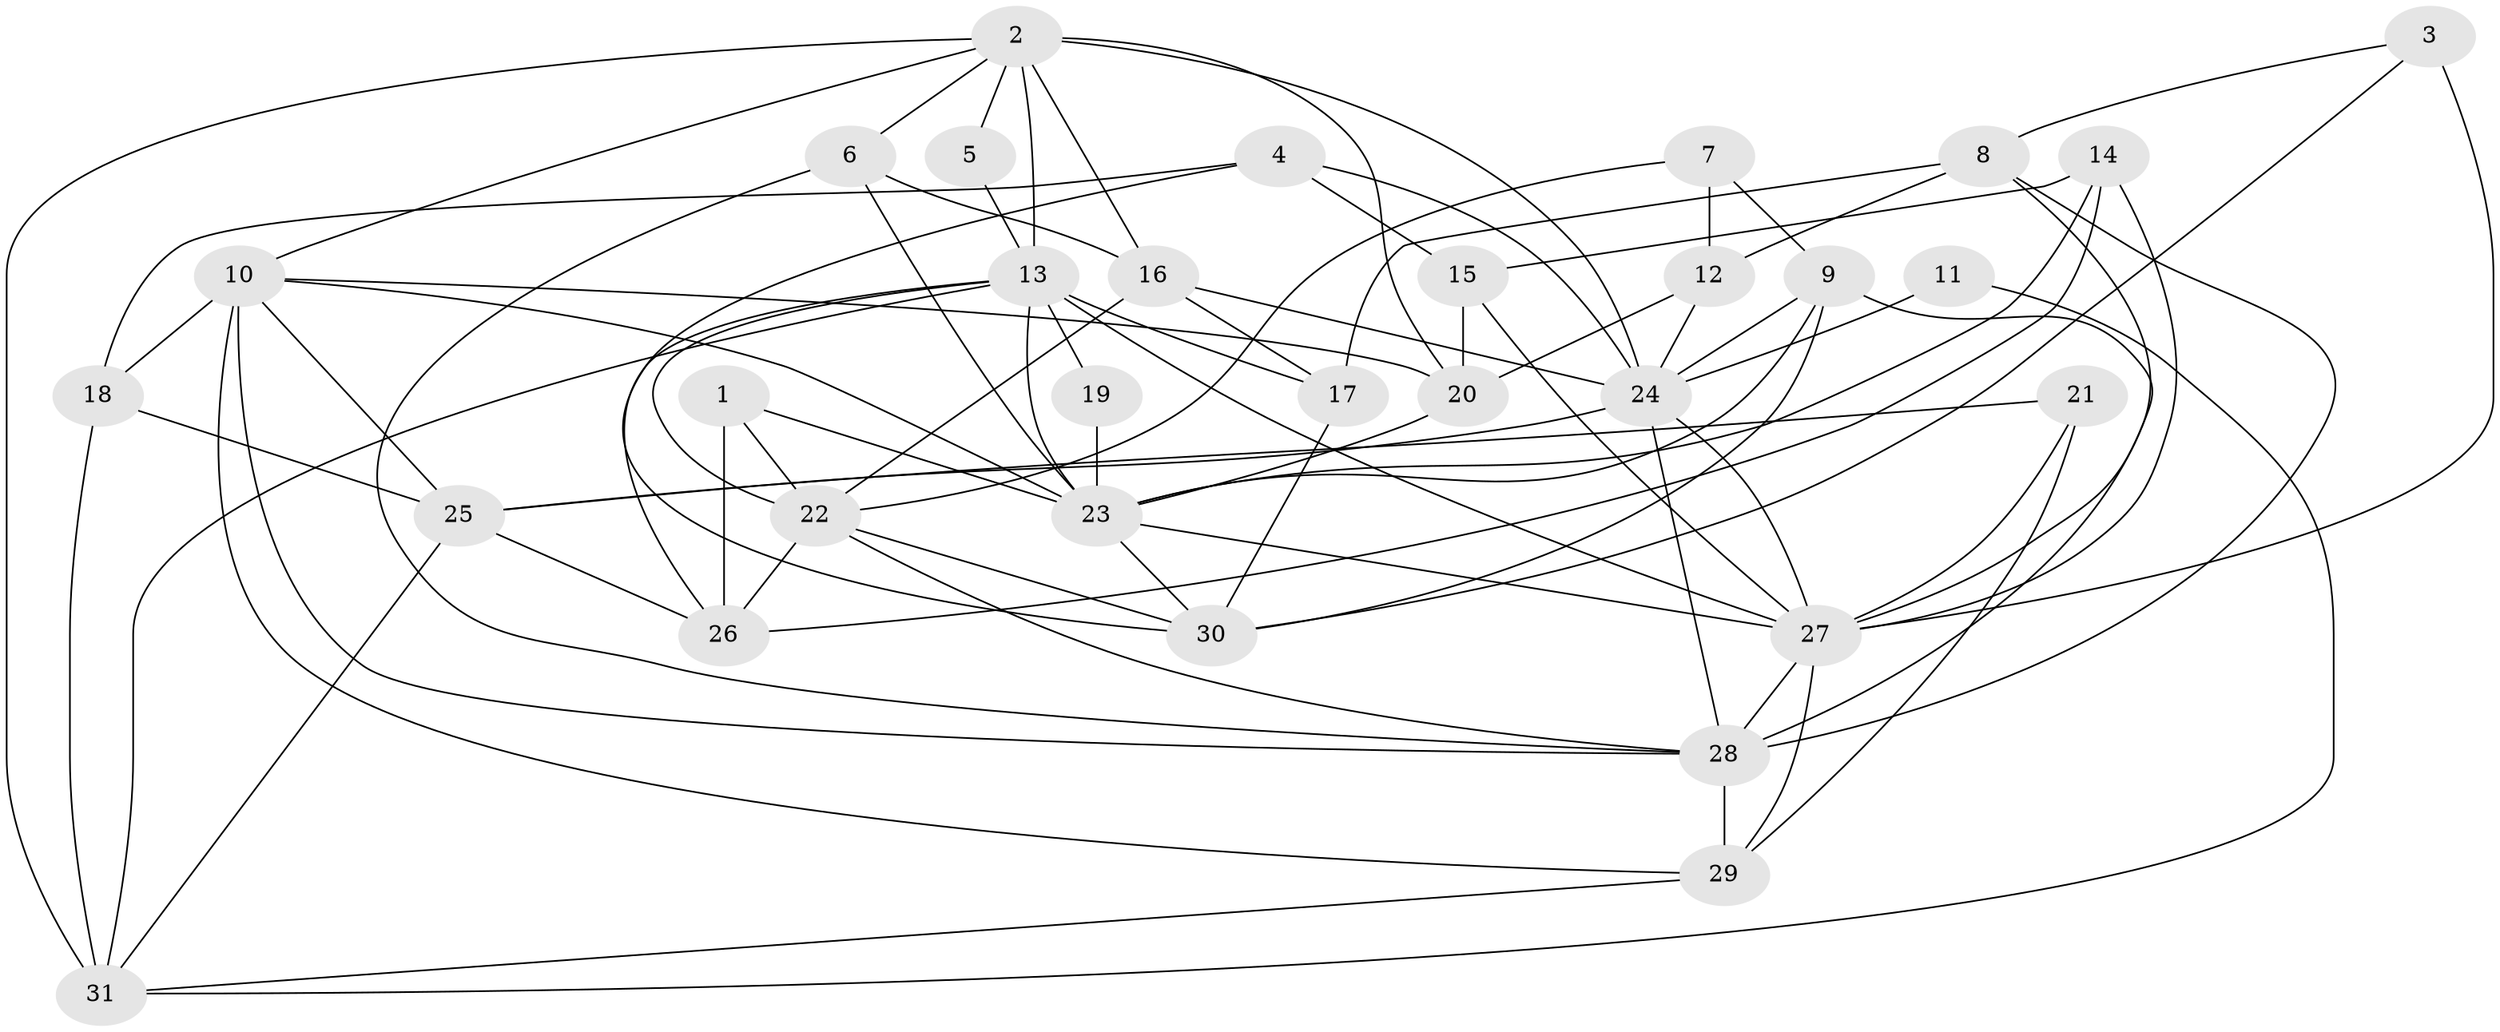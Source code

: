 // original degree distribution, {3: 0.3225806451612903, 4: 0.25806451612903225, 6: 0.06451612903225806, 2: 0.0967741935483871, 5: 0.1935483870967742, 7: 0.06451612903225806}
// Generated by graph-tools (version 1.1) at 2025/50/03/09/25 03:50:04]
// undirected, 31 vertices, 81 edges
graph export_dot {
graph [start="1"]
  node [color=gray90,style=filled];
  1;
  2;
  3;
  4;
  5;
  6;
  7;
  8;
  9;
  10;
  11;
  12;
  13;
  14;
  15;
  16;
  17;
  18;
  19;
  20;
  21;
  22;
  23;
  24;
  25;
  26;
  27;
  28;
  29;
  30;
  31;
  1 -- 22 [weight=1.0];
  1 -- 23 [weight=1.0];
  1 -- 26 [weight=1.0];
  2 -- 5 [weight=1.0];
  2 -- 6 [weight=1.0];
  2 -- 10 [weight=1.0];
  2 -- 13 [weight=2.0];
  2 -- 16 [weight=1.0];
  2 -- 20 [weight=1.0];
  2 -- 24 [weight=1.0];
  2 -- 31 [weight=2.0];
  3 -- 8 [weight=1.0];
  3 -- 27 [weight=1.0];
  3 -- 30 [weight=1.0];
  4 -- 15 [weight=1.0];
  4 -- 18 [weight=1.0];
  4 -- 24 [weight=2.0];
  4 -- 30 [weight=1.0];
  5 -- 13 [weight=1.0];
  6 -- 16 [weight=1.0];
  6 -- 23 [weight=1.0];
  6 -- 28 [weight=1.0];
  7 -- 9 [weight=1.0];
  7 -- 12 [weight=1.0];
  7 -- 22 [weight=1.0];
  8 -- 12 [weight=1.0];
  8 -- 17 [weight=1.0];
  8 -- 27 [weight=1.0];
  8 -- 28 [weight=1.0];
  9 -- 23 [weight=1.0];
  9 -- 24 [weight=1.0];
  9 -- 28 [weight=1.0];
  9 -- 30 [weight=1.0];
  10 -- 18 [weight=1.0];
  10 -- 20 [weight=1.0];
  10 -- 23 [weight=1.0];
  10 -- 25 [weight=1.0];
  10 -- 28 [weight=1.0];
  10 -- 29 [weight=1.0];
  11 -- 24 [weight=1.0];
  11 -- 31 [weight=1.0];
  12 -- 20 [weight=1.0];
  12 -- 24 [weight=1.0];
  13 -- 17 [weight=1.0];
  13 -- 19 [weight=1.0];
  13 -- 22 [weight=1.0];
  13 -- 23 [weight=1.0];
  13 -- 26 [weight=1.0];
  13 -- 27 [weight=1.0];
  13 -- 31 [weight=1.0];
  14 -- 15 [weight=1.0];
  14 -- 23 [weight=1.0];
  14 -- 26 [weight=1.0];
  14 -- 27 [weight=1.0];
  15 -- 20 [weight=1.0];
  15 -- 27 [weight=1.0];
  16 -- 17 [weight=1.0];
  16 -- 22 [weight=1.0];
  16 -- 24 [weight=1.0];
  17 -- 30 [weight=1.0];
  18 -- 25 [weight=1.0];
  18 -- 31 [weight=2.0];
  19 -- 23 [weight=2.0];
  20 -- 23 [weight=1.0];
  21 -- 25 [weight=1.0];
  21 -- 27 [weight=1.0];
  21 -- 29 [weight=1.0];
  22 -- 26 [weight=1.0];
  22 -- 28 [weight=1.0];
  22 -- 30 [weight=1.0];
  23 -- 27 [weight=1.0];
  23 -- 30 [weight=1.0];
  24 -- 25 [weight=1.0];
  24 -- 27 [weight=1.0];
  24 -- 28 [weight=1.0];
  25 -- 26 [weight=1.0];
  25 -- 31 [weight=1.0];
  27 -- 28 [weight=1.0];
  27 -- 29 [weight=1.0];
  28 -- 29 [weight=1.0];
  29 -- 31 [weight=1.0];
}

